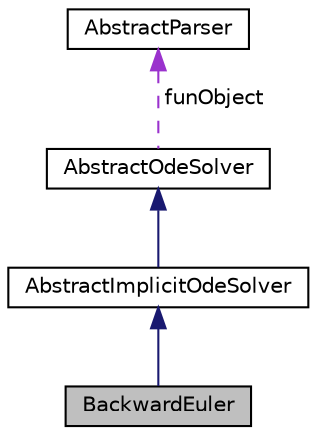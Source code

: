 digraph "BackwardEuler"
{
 // LATEX_PDF_SIZE
  edge [fontname="Helvetica",fontsize="10",labelfontname="Helvetica",labelfontsize="10"];
  node [fontname="Helvetica",fontsize="10",shape=record];
  Node1 [label="BackwardEuler",height=0.2,width=0.4,color="black", fillcolor="grey75", style="filled", fontcolor="black",tooltip=" "];
  Node2 -> Node1 [dir="back",color="midnightblue",fontsize="10",style="solid",fontname="Helvetica"];
  Node2 [label="AbstractImplicitOdeSolver",height=0.2,width=0.4,color="black", fillcolor="white", style="filled",URL="$classAbstractImplicitOdeSolver.html",tooltip="this class inherits from AbstractOdeSolver and is required for all the implicit methods"];
  Node3 -> Node2 [dir="back",color="midnightblue",fontsize="10",style="solid",fontname="Helvetica"];
  Node3 [label="AbstractOdeSolver",height=0.2,width=0.4,color="black", fillcolor="white", style="filled",URL="$classAbstractOdeSolver.html",tooltip=" "];
  Node4 -> Node3 [dir="back",color="darkorchid3",fontsize="10",style="dashed",label=" funObject" ,fontname="Helvetica"];
  Node4 [label="AbstractParser",height=0.2,width=0.4,color="black", fillcolor="white", style="filled",URL="$classAbstractParser.html",tooltip=" "];
}
